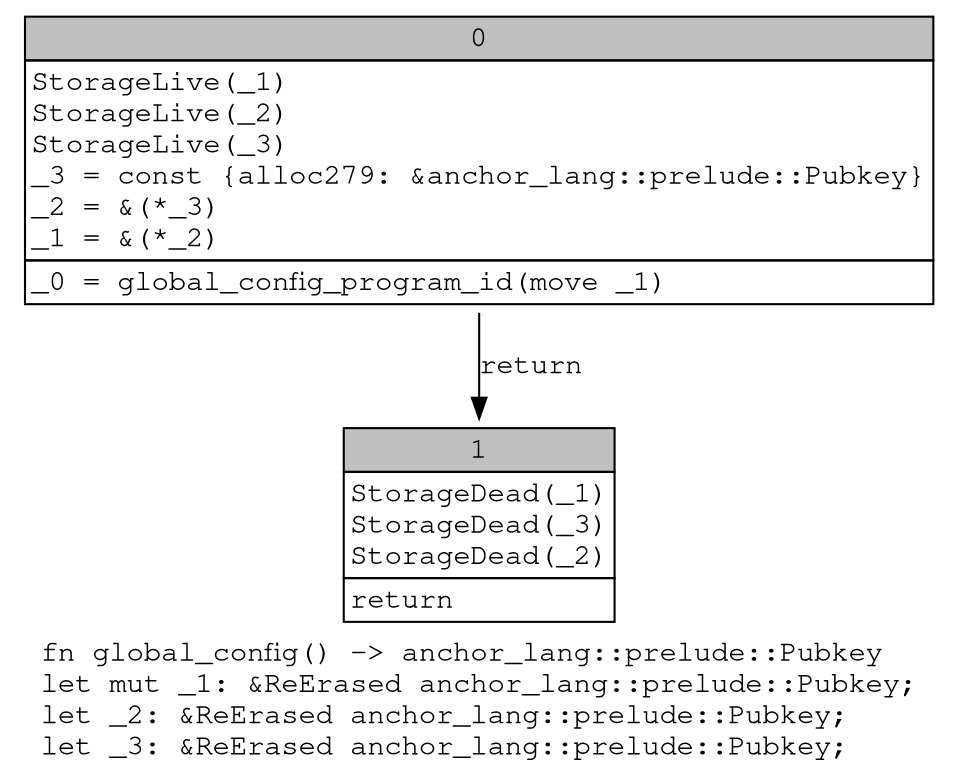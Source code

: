 digraph Mir_0_2767 {
    graph [fontname="Courier, monospace"];
    node [fontname="Courier, monospace"];
    edge [fontname="Courier, monospace"];
    label=<fn global_config() -&gt; anchor_lang::prelude::Pubkey<br align="left"/>let mut _1: &amp;ReErased anchor_lang::prelude::Pubkey;<br align="left"/>let _2: &amp;ReErased anchor_lang::prelude::Pubkey;<br align="left"/>let _3: &amp;ReErased anchor_lang::prelude::Pubkey;<br align="left"/>>;
    bb0__0_2767 [shape="none", label=<<table border="0" cellborder="1" cellspacing="0"><tr><td bgcolor="gray" align="center" colspan="1">0</td></tr><tr><td align="left" balign="left">StorageLive(_1)<br/>StorageLive(_2)<br/>StorageLive(_3)<br/>_3 = const {alloc279: &amp;anchor_lang::prelude::Pubkey}<br/>_2 = &amp;(*_3)<br/>_1 = &amp;(*_2)<br/></td></tr><tr><td align="left">_0 = global_config_program_id(move _1)</td></tr></table>>];
    bb1__0_2767 [shape="none", label=<<table border="0" cellborder="1" cellspacing="0"><tr><td bgcolor="gray" align="center" colspan="1">1</td></tr><tr><td align="left" balign="left">StorageDead(_1)<br/>StorageDead(_3)<br/>StorageDead(_2)<br/></td></tr><tr><td align="left">return</td></tr></table>>];
    bb0__0_2767 -> bb1__0_2767 [label="return"];
}

